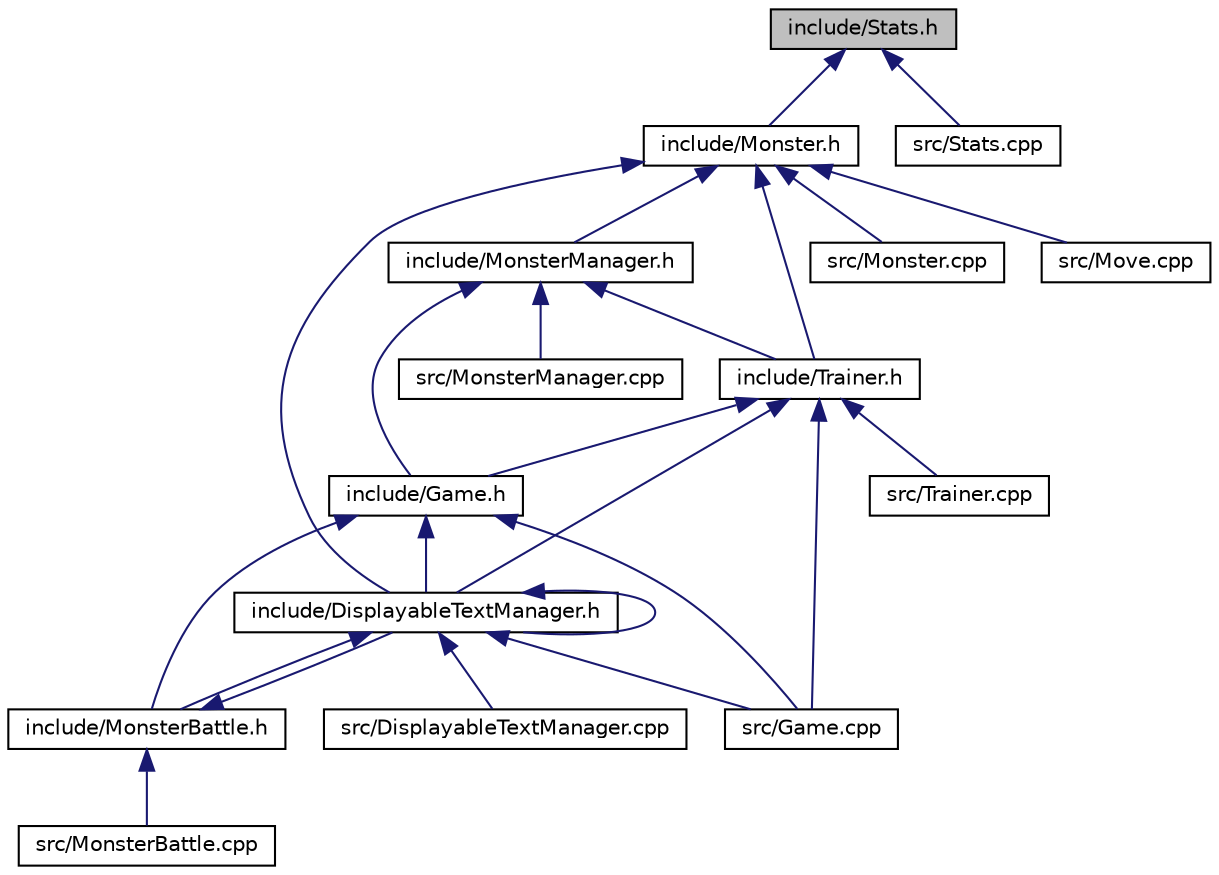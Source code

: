 digraph "include/Stats.h"
{
  edge [fontname="Helvetica",fontsize="10",labelfontname="Helvetica",labelfontsize="10"];
  node [fontname="Helvetica",fontsize="10",shape=record];
  Node6 [label="include/Stats.h",height=0.2,width=0.4,color="black", fillcolor="grey75", style="filled", fontcolor="black"];
  Node6 -> Node7 [dir="back",color="midnightblue",fontsize="10",style="solid"];
  Node7 [label="include/Monster.h",height=0.2,width=0.4,color="black", fillcolor="white", style="filled",URL="$Monster_8h.html"];
  Node7 -> Node8 [dir="back",color="midnightblue",fontsize="10",style="solid"];
  Node8 [label="include/DisplayableTextManager.h",height=0.2,width=0.4,color="black", fillcolor="white", style="filled",URL="$DisplayableTextManager_8h.html"];
  Node8 -> Node8 [dir="back",color="midnightblue",fontsize="10",style="solid"];
  Node8 -> Node9 [dir="back",color="midnightblue",fontsize="10",style="solid"];
  Node9 [label="include/MonsterBattle.h",height=0.2,width=0.4,color="black", fillcolor="white", style="filled",URL="$MonsterBattle_8h.html"];
  Node9 -> Node8 [dir="back",color="midnightblue",fontsize="10",style="solid"];
  Node9 -> Node10 [dir="back",color="midnightblue",fontsize="10",style="solid"];
  Node10 [label="src/MonsterBattle.cpp",height=0.2,width=0.4,color="black", fillcolor="white", style="filled",URL="$MonsterBattle_8cpp.html"];
  Node8 -> Node11 [dir="back",color="midnightblue",fontsize="10",style="solid"];
  Node11 [label="src/DisplayableTextManager.cpp",height=0.2,width=0.4,color="black", fillcolor="white", style="filled",URL="$DisplayableTextManager_8cpp.html"];
  Node8 -> Node12 [dir="back",color="midnightblue",fontsize="10",style="solid"];
  Node12 [label="src/Game.cpp",height=0.2,width=0.4,color="black", fillcolor="white", style="filled",URL="$Game_8cpp.html"];
  Node7 -> Node13 [dir="back",color="midnightblue",fontsize="10",style="solid"];
  Node13 [label="include/MonsterManager.h",height=0.2,width=0.4,color="black", fillcolor="white", style="filled",URL="$MonsterManager_8h.html"];
  Node13 -> Node14 [dir="back",color="midnightblue",fontsize="10",style="solid"];
  Node14 [label="include/Game.h",height=0.2,width=0.4,color="black", fillcolor="white", style="filled",URL="$Game_8h.html"];
  Node14 -> Node9 [dir="back",color="midnightblue",fontsize="10",style="solid"];
  Node14 -> Node8 [dir="back",color="midnightblue",fontsize="10",style="solid"];
  Node14 -> Node12 [dir="back",color="midnightblue",fontsize="10",style="solid"];
  Node13 -> Node15 [dir="back",color="midnightblue",fontsize="10",style="solid"];
  Node15 [label="include/Trainer.h",height=0.2,width=0.4,color="black", fillcolor="white", style="filled",URL="$Trainer_8h.html"];
  Node15 -> Node14 [dir="back",color="midnightblue",fontsize="10",style="solid"];
  Node15 -> Node8 [dir="back",color="midnightblue",fontsize="10",style="solid"];
  Node15 -> Node12 [dir="back",color="midnightblue",fontsize="10",style="solid"];
  Node15 -> Node16 [dir="back",color="midnightblue",fontsize="10",style="solid"];
  Node16 [label="src/Trainer.cpp",height=0.2,width=0.4,color="black", fillcolor="white", style="filled",URL="$Trainer_8cpp.html"];
  Node13 -> Node17 [dir="back",color="midnightblue",fontsize="10",style="solid"];
  Node17 [label="src/MonsterManager.cpp",height=0.2,width=0.4,color="black", fillcolor="white", style="filled",URL="$MonsterManager_8cpp.html"];
  Node7 -> Node15 [dir="back",color="midnightblue",fontsize="10",style="solid"];
  Node7 -> Node18 [dir="back",color="midnightblue",fontsize="10",style="solid"];
  Node18 [label="src/Monster.cpp",height=0.2,width=0.4,color="black", fillcolor="white", style="filled",URL="$Monster_8cpp.html"];
  Node7 -> Node19 [dir="back",color="midnightblue",fontsize="10",style="solid"];
  Node19 [label="src/Move.cpp",height=0.2,width=0.4,color="black", fillcolor="white", style="filled",URL="$Move_8cpp.html"];
  Node6 -> Node20 [dir="back",color="midnightblue",fontsize="10",style="solid"];
  Node20 [label="src/Stats.cpp",height=0.2,width=0.4,color="black", fillcolor="white", style="filled",URL="$Stats_8cpp.html"];
}

